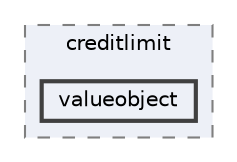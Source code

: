 digraph "repository/creditlimit/src/main/java/com/sterlite/cal/creditlimit/valueobject"
{
 // LATEX_PDF_SIZE
  bgcolor="transparent";
  edge [fontname=Helvetica,fontsize=10,labelfontname=Helvetica,labelfontsize=10];
  node [fontname=Helvetica,fontsize=10,shape=box,height=0.2,width=0.4];
  compound=true
  subgraph clusterdir_7e1a85fbce92f4bc0f8fdd75159f148f {
    graph [ bgcolor="#edf0f7", pencolor="grey50", label="creditlimit", fontname=Helvetica,fontsize=10 style="filled,dashed", URL="dir_7e1a85fbce92f4bc0f8fdd75159f148f.html",tooltip=""]
  dir_09f46b9e363c60ff951cc9ade01447d6 [label="valueobject", fillcolor="#edf0f7", color="grey25", style="filled,bold", URL="dir_09f46b9e363c60ff951cc9ade01447d6.html",tooltip=""];
  }
}
